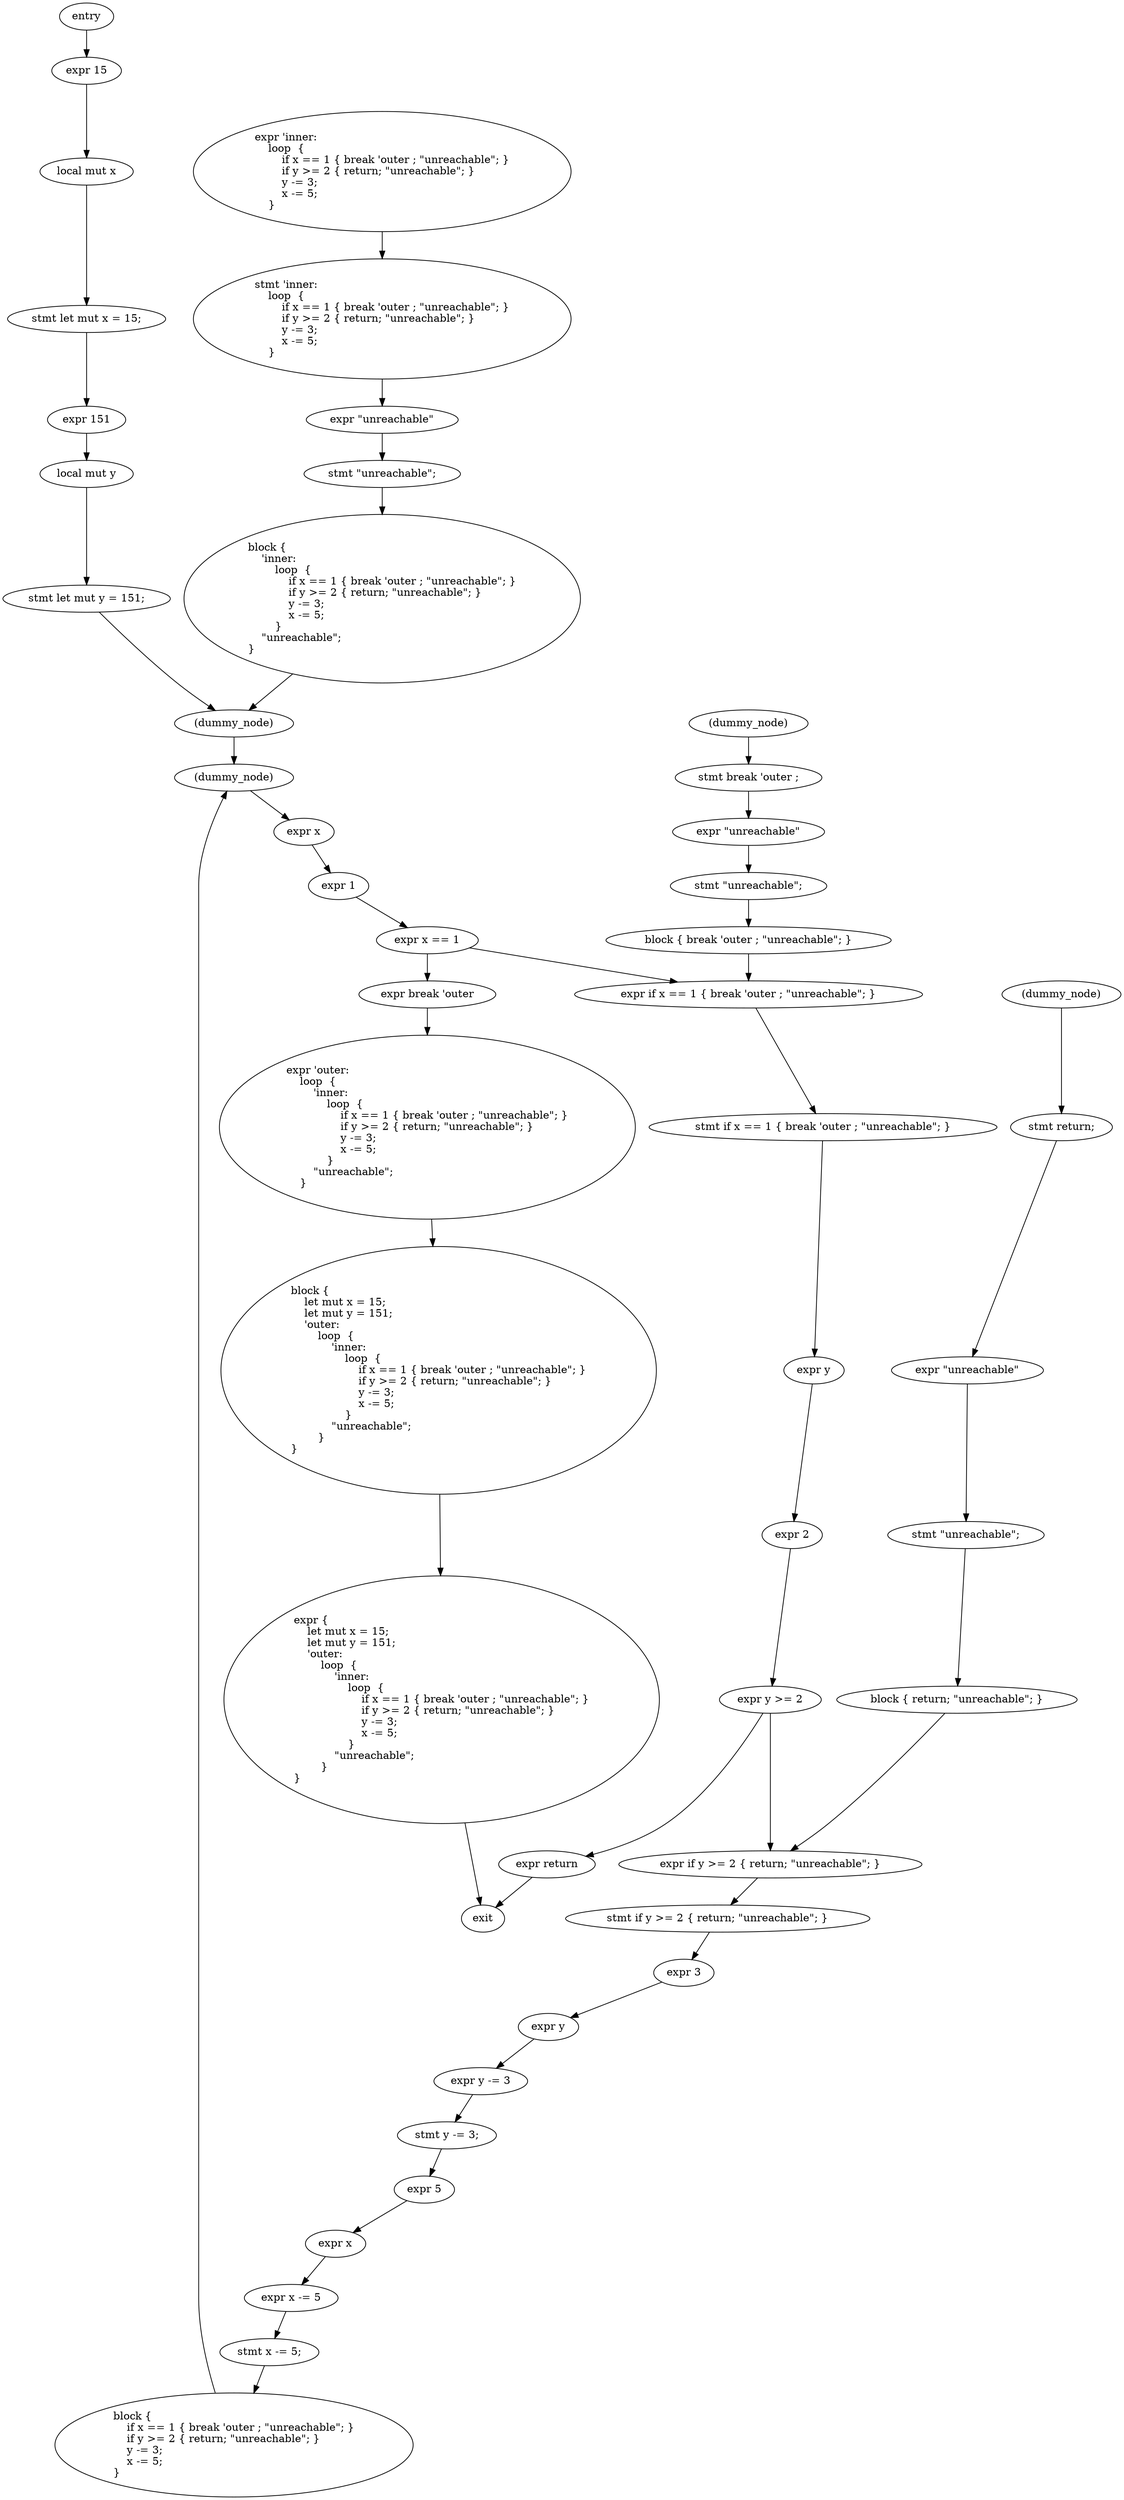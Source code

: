 digraph block {
    N0[label="entry"];
    N1[label="exit"];
    N2[label="expr 15"];
    N3[label="local mut x"];
    N4[label="stmt let mut x = 15;"];
    N5[label="expr 151"];
    N6[label="local mut y"];
    N7[label="stmt let mut y = 151;"];
    N8[label="(dummy_node)"];
    N9[label="expr \'outer:\l    loop  {\l        \'inner:\l            loop  {\l                if x == 1 { break \'outer ; \"unreachable\"; }\l                if y >= 2 { return; \"unreachable\"; }\l                y -= 3;\l                x -= 5;\l            }\l        \"unreachable\";\l    }\l"];
    N10[label="(dummy_node)"];
    N11[label="expr \'inner:\l    loop  {\l        if x == 1 { break \'outer ; \"unreachable\"; }\l        if y >= 2 { return; \"unreachable\"; }\l        y -= 3;\l        x -= 5;\l    }\l"];
    N12[label="expr x"];
    N13[label="expr 1"];
    N14[label="expr x == 1"];
    N15[label="expr break \'outer"];
    N16[label="(dummy_node)"];
    N17[label="stmt break \'outer ;"];
    N18[label="expr \"unreachable\""];
    N19[label="stmt \"unreachable\";"];
    N20[label="block { break \'outer ; \"unreachable\"; }"];
    N21[label="expr if x == 1 { break \'outer ; \"unreachable\"; }"];
    N22[label="stmt if x == 1 { break \'outer ; \"unreachable\"; }"];
    N23[label="expr y"];
    N24[label="expr 2"];
    N25[label="expr y >= 2"];
    N26[label="expr return"];
    N27[label="(dummy_node)"];
    N28[label="stmt return;"];
    N29[label="expr \"unreachable\""];
    N30[label="stmt \"unreachable\";"];
    N31[label="block { return; \"unreachable\"; }"];
    N32[label="expr if y >= 2 { return; \"unreachable\"; }"];
    N33[label="stmt if y >= 2 { return; \"unreachable\"; }"];
    N34[label="expr 3"];
    N35[label="expr y"];
    N36[label="expr y -= 3"];
    N37[label="stmt y -= 3;"];
    N38[label="expr 5"];
    N39[label="expr x"];
    N40[label="expr x -= 5"];
    N41[label="stmt x -= 5;"];
    N42[label="block {\l    if x == 1 { break \'outer ; \"unreachable\"; }\l    if y >= 2 { return; \"unreachable\"; }\l    y -= 3;\l    x -= 5;\l}\l"];
    N43[label="stmt \'inner:\l    loop  {\l        if x == 1 { break \'outer ; \"unreachable\"; }\l        if y >= 2 { return; \"unreachable\"; }\l        y -= 3;\l        x -= 5;\l    }\l"];
    N44[label="expr \"unreachable\""];
    N45[label="stmt \"unreachable\";"];
    N46[label="block {\l    \'inner:\l        loop  {\l            if x == 1 { break \'outer ; \"unreachable\"; }\l            if y >= 2 { return; \"unreachable\"; }\l            y -= 3;\l            x -= 5;\l        }\l    \"unreachable\";\l}\l"];
    N47[label="block {\l    let mut x = 15;\l    let mut y = 151;\l    \'outer:\l        loop  {\l            \'inner:\l                loop  {\l                    if x == 1 { break \'outer ; \"unreachable\"; }\l                    if y >= 2 { return; \"unreachable\"; }\l                    y -= 3;\l                    x -= 5;\l                }\l            \"unreachable\";\l        }\l}\l"];
    N48[label="expr {\l    let mut x = 15;\l    let mut y = 151;\l    \'outer:\l        loop  {\l            \'inner:\l                loop  {\l                    if x == 1 { break \'outer ; \"unreachable\"; }\l                    if y >= 2 { return; \"unreachable\"; }\l                    y -= 3;\l                    x -= 5;\l                }\l            \"unreachable\";\l        }\l}\l"];
    N0 -> N2;
    N2 -> N3;
    N3 -> N4;
    N4 -> N5;
    N5 -> N6;
    N6 -> N7;
    N7 -> N8;
    N8 -> N10;
    N10 -> N12;
    N12 -> N13;
    N13 -> N14;
    N14 -> N15;
    N15 -> N9;
    N16 -> N17;
    N17 -> N18;
    N18 -> N19;
    N19 -> N20;
    N14 -> N21;
    N20 -> N21;
    N21 -> N22;
    N22 -> N23;
    N23 -> N24;
    N24 -> N25;
    N25 -> N26;
    N26 -> N1;
    N27 -> N28;
    N28 -> N29;
    N29 -> N30;
    N30 -> N31;
    N25 -> N32;
    N31 -> N32;
    N32 -> N33;
    N33 -> N34;
    N34 -> N35;
    N35 -> N36;
    N36 -> N37;
    N37 -> N38;
    N38 -> N39;
    N39 -> N40;
    N40 -> N41;
    N41 -> N42;
    N42 -> N10;
    N11 -> N43;
    N43 -> N44;
    N44 -> N45;
    N45 -> N46;
    N46 -> N8;
    N9 -> N47;
    N47 -> N48;
    N48 -> N1;
}
